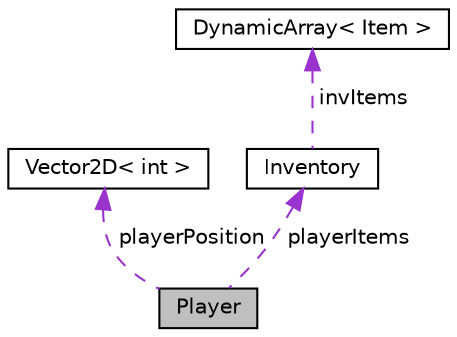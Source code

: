 digraph "Player"
{
 // LATEX_PDF_SIZE
  edge [fontname="Helvetica",fontsize="10",labelfontname="Helvetica",labelfontsize="10"];
  node [fontname="Helvetica",fontsize="10",shape=record];
  Node1 [label="Player",height=0.2,width=0.4,color="black", fillcolor="grey75", style="filled", fontcolor="black",tooltip=" "];
  Node2 -> Node1 [dir="back",color="darkorchid3",fontsize="10",style="dashed",label=" playerPosition" ,fontname="Helvetica"];
  Node2 [label="Vector2D\< int \>",height=0.2,width=0.4,color="black", fillcolor="white", style="filled",URL="$class_vector2_d.html",tooltip=" "];
  Node3 -> Node1 [dir="back",color="darkorchid3",fontsize="10",style="dashed",label=" playerItems" ,fontname="Helvetica"];
  Node3 [label="Inventory",height=0.2,width=0.4,color="black", fillcolor="white", style="filled",URL="$class_inventory.html",tooltip=" "];
  Node4 -> Node3 [dir="back",color="darkorchid3",fontsize="10",style="dashed",label=" invItems" ,fontname="Helvetica"];
  Node4 [label="DynamicArray\< Item \>",height=0.2,width=0.4,color="black", fillcolor="white", style="filled",URL="$class_dynamic_array.html",tooltip=" "];
}
